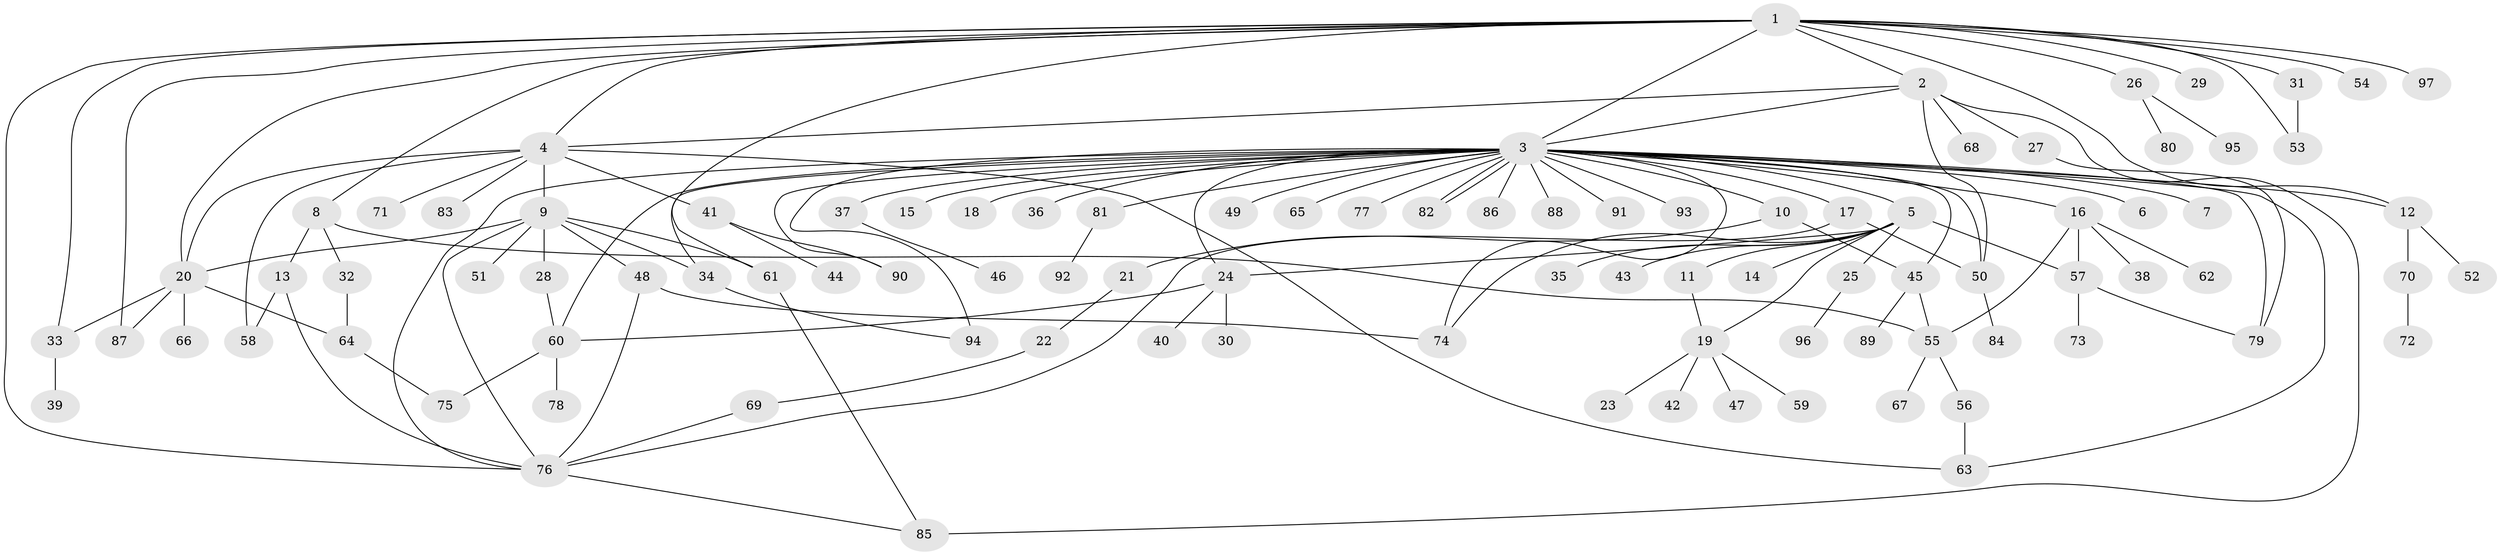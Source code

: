 // coarse degree distribution, {1: 0.868421052631579, 5: 0.02631578947368421, 2: 0.02631578947368421, 15: 0.02631578947368421, 8: 0.02631578947368421, 17: 0.02631578947368421}
// Generated by graph-tools (version 1.1) at 2025/51/03/04/25 21:51:33]
// undirected, 97 vertices, 136 edges
graph export_dot {
graph [start="1"]
  node [color=gray90,style=filled];
  1;
  2;
  3;
  4;
  5;
  6;
  7;
  8;
  9;
  10;
  11;
  12;
  13;
  14;
  15;
  16;
  17;
  18;
  19;
  20;
  21;
  22;
  23;
  24;
  25;
  26;
  27;
  28;
  29;
  30;
  31;
  32;
  33;
  34;
  35;
  36;
  37;
  38;
  39;
  40;
  41;
  42;
  43;
  44;
  45;
  46;
  47;
  48;
  49;
  50;
  51;
  52;
  53;
  54;
  55;
  56;
  57;
  58;
  59;
  60;
  61;
  62;
  63;
  64;
  65;
  66;
  67;
  68;
  69;
  70;
  71;
  72;
  73;
  74;
  75;
  76;
  77;
  78;
  79;
  80;
  81;
  82;
  83;
  84;
  85;
  86;
  87;
  88;
  89;
  90;
  91;
  92;
  93;
  94;
  95;
  96;
  97;
  1 -- 2;
  1 -- 3;
  1 -- 4;
  1 -- 8;
  1 -- 12;
  1 -- 20;
  1 -- 26;
  1 -- 29;
  1 -- 31;
  1 -- 33;
  1 -- 53;
  1 -- 54;
  1 -- 61;
  1 -- 76;
  1 -- 87;
  1 -- 97;
  2 -- 3;
  2 -- 4;
  2 -- 27;
  2 -- 50;
  2 -- 68;
  2 -- 85;
  3 -- 5;
  3 -- 6;
  3 -- 7;
  3 -- 10;
  3 -- 12;
  3 -- 15;
  3 -- 16;
  3 -- 17;
  3 -- 18;
  3 -- 24;
  3 -- 34;
  3 -- 36;
  3 -- 37;
  3 -- 45;
  3 -- 49;
  3 -- 50;
  3 -- 60;
  3 -- 63;
  3 -- 65;
  3 -- 74;
  3 -- 76;
  3 -- 77;
  3 -- 79;
  3 -- 81;
  3 -- 82;
  3 -- 82;
  3 -- 86;
  3 -- 88;
  3 -- 90;
  3 -- 91;
  3 -- 93;
  3 -- 94;
  4 -- 9;
  4 -- 20;
  4 -- 41;
  4 -- 58;
  4 -- 63;
  4 -- 71;
  4 -- 83;
  5 -- 11;
  5 -- 14;
  5 -- 19;
  5 -- 24;
  5 -- 25;
  5 -- 35;
  5 -- 43;
  5 -- 57;
  5 -- 74;
  8 -- 13;
  8 -- 32;
  8 -- 55;
  9 -- 20;
  9 -- 28;
  9 -- 34;
  9 -- 48;
  9 -- 51;
  9 -- 61;
  9 -- 76;
  10 -- 21;
  10 -- 45;
  11 -- 19;
  12 -- 52;
  12 -- 70;
  13 -- 58;
  13 -- 76;
  16 -- 38;
  16 -- 55;
  16 -- 57;
  16 -- 62;
  17 -- 50;
  17 -- 76;
  19 -- 23;
  19 -- 42;
  19 -- 47;
  19 -- 59;
  20 -- 33;
  20 -- 64;
  20 -- 66;
  20 -- 87;
  21 -- 22;
  22 -- 69;
  24 -- 30;
  24 -- 40;
  24 -- 60;
  25 -- 96;
  26 -- 80;
  26 -- 95;
  27 -- 79;
  28 -- 60;
  31 -- 53;
  32 -- 64;
  33 -- 39;
  34 -- 94;
  37 -- 46;
  41 -- 44;
  41 -- 90;
  45 -- 55;
  45 -- 89;
  48 -- 74;
  48 -- 76;
  50 -- 84;
  55 -- 56;
  55 -- 67;
  56 -- 63;
  57 -- 73;
  57 -- 79;
  60 -- 75;
  60 -- 78;
  61 -- 85;
  64 -- 75;
  69 -- 76;
  70 -- 72;
  76 -- 85;
  81 -- 92;
}
